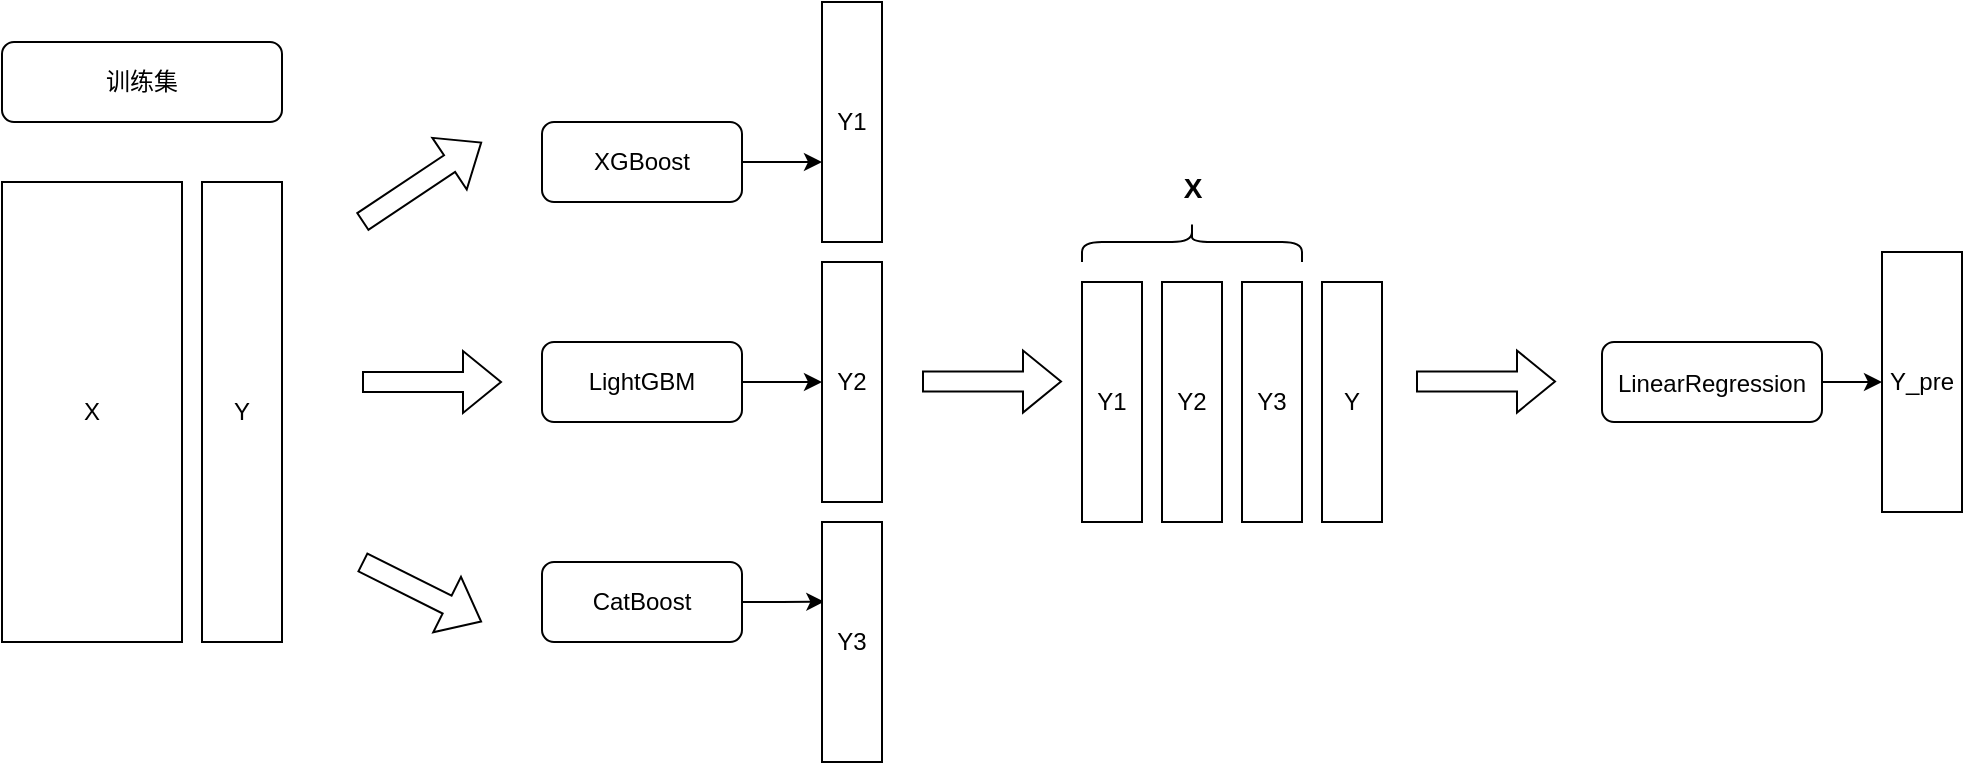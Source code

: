 <mxfile version="20.8.0" type="github">
  <diagram id="m4bZhgMgDNycF2D5sX4h" name="第 1 页">
    <mxGraphModel dx="1221" dy="733" grid="1" gridSize="10" guides="1" tooltips="1" connect="1" arrows="1" fold="1" page="1" pageScale="1" pageWidth="827" pageHeight="1169" math="0" shadow="0">
      <root>
        <mxCell id="0" />
        <mxCell id="1" parent="0" />
        <mxCell id="a7oZwAb7tFa-syhKgHfZ-2" value="训练集" style="rounded=1;whiteSpace=wrap;html=1;" vertex="1" parent="1">
          <mxGeometry x="50" y="200" width="140" height="40" as="geometry" />
        </mxCell>
        <mxCell id="a7oZwAb7tFa-syhKgHfZ-3" value="X" style="rounded=0;whiteSpace=wrap;html=1;" vertex="1" parent="1">
          <mxGeometry x="50" y="270" width="90" height="230" as="geometry" />
        </mxCell>
        <mxCell id="a7oZwAb7tFa-syhKgHfZ-4" value="Y" style="rounded=0;whiteSpace=wrap;html=1;" vertex="1" parent="1">
          <mxGeometry x="150" y="270" width="40" height="230" as="geometry" />
        </mxCell>
        <mxCell id="a7oZwAb7tFa-syhKgHfZ-5" value="" style="shape=flexArrow;endArrow=classic;html=1;rounded=0;" edge="1" parent="1">
          <mxGeometry width="50" height="50" relative="1" as="geometry">
            <mxPoint x="230" y="290" as="sourcePoint" />
            <mxPoint x="290" y="250" as="targetPoint" />
          </mxGeometry>
        </mxCell>
        <mxCell id="a7oZwAb7tFa-syhKgHfZ-6" value="" style="shape=flexArrow;endArrow=classic;html=1;rounded=0;" edge="1" parent="1">
          <mxGeometry width="50" height="50" relative="1" as="geometry">
            <mxPoint x="230" y="370" as="sourcePoint" />
            <mxPoint x="300" y="370" as="targetPoint" />
          </mxGeometry>
        </mxCell>
        <mxCell id="a7oZwAb7tFa-syhKgHfZ-8" value="" style="shape=flexArrow;endArrow=classic;html=1;rounded=0;" edge="1" parent="1">
          <mxGeometry width="50" height="50" relative="1" as="geometry">
            <mxPoint x="230" y="460" as="sourcePoint" />
            <mxPoint x="290" y="490" as="targetPoint" />
          </mxGeometry>
        </mxCell>
        <mxCell id="a7oZwAb7tFa-syhKgHfZ-24" value="" style="edgeStyle=orthogonalEdgeStyle;rounded=0;orthogonalLoop=1;jettySize=auto;html=1;entryX=0;entryY=0.5;entryDx=0;entryDy=0;" edge="1" parent="1" source="a7oZwAb7tFa-syhKgHfZ-10" target="a7oZwAb7tFa-syhKgHfZ-20">
          <mxGeometry relative="1" as="geometry" />
        </mxCell>
        <mxCell id="a7oZwAb7tFa-syhKgHfZ-10" value="LightGBM" style="rounded=1;whiteSpace=wrap;html=1;" vertex="1" parent="1">
          <mxGeometry x="320" y="350" width="100" height="40" as="geometry" />
        </mxCell>
        <mxCell id="a7oZwAb7tFa-syhKgHfZ-23" value="" style="edgeStyle=orthogonalEdgeStyle;rounded=0;orthogonalLoop=1;jettySize=auto;html=1;" edge="1" parent="1" source="a7oZwAb7tFa-syhKgHfZ-11" target="a7oZwAb7tFa-syhKgHfZ-19">
          <mxGeometry relative="1" as="geometry">
            <Array as="points">
              <mxPoint x="470" y="260" />
              <mxPoint x="470" y="260" />
            </Array>
          </mxGeometry>
        </mxCell>
        <mxCell id="a7oZwAb7tFa-syhKgHfZ-11" value="XGBoost" style="rounded=1;whiteSpace=wrap;html=1;" vertex="1" parent="1">
          <mxGeometry x="320" y="240" width="100" height="40" as="geometry" />
        </mxCell>
        <mxCell id="a7oZwAb7tFa-syhKgHfZ-25" value="" style="edgeStyle=orthogonalEdgeStyle;rounded=0;orthogonalLoop=1;jettySize=auto;html=1;entryX=0.039;entryY=0.332;entryDx=0;entryDy=0;entryPerimeter=0;" edge="1" parent="1" source="a7oZwAb7tFa-syhKgHfZ-12" target="a7oZwAb7tFa-syhKgHfZ-21">
          <mxGeometry relative="1" as="geometry" />
        </mxCell>
        <mxCell id="a7oZwAb7tFa-syhKgHfZ-12" value="CatBoost" style="rounded=1;whiteSpace=wrap;html=1;" vertex="1" parent="1">
          <mxGeometry x="320" y="460" width="100" height="40" as="geometry" />
        </mxCell>
        <mxCell id="a7oZwAb7tFa-syhKgHfZ-19" value="Y1" style="rounded=0;whiteSpace=wrap;html=1;" vertex="1" parent="1">
          <mxGeometry x="460" y="180" width="30" height="120" as="geometry" />
        </mxCell>
        <mxCell id="a7oZwAb7tFa-syhKgHfZ-20" value="Y2" style="rounded=0;whiteSpace=wrap;html=1;" vertex="1" parent="1">
          <mxGeometry x="460" y="310" width="30" height="120" as="geometry" />
        </mxCell>
        <mxCell id="a7oZwAb7tFa-syhKgHfZ-21" value="Y3" style="rounded=0;whiteSpace=wrap;html=1;" vertex="1" parent="1">
          <mxGeometry x="460" y="440" width="30" height="120" as="geometry" />
        </mxCell>
        <mxCell id="a7oZwAb7tFa-syhKgHfZ-26" value="" style="shape=flexArrow;endArrow=classic;html=1;rounded=0;" edge="1" parent="1">
          <mxGeometry width="50" height="50" relative="1" as="geometry">
            <mxPoint x="510" y="369.76" as="sourcePoint" />
            <mxPoint x="580" y="369.76" as="targetPoint" />
          </mxGeometry>
        </mxCell>
        <mxCell id="a7oZwAb7tFa-syhKgHfZ-43" value="" style="edgeStyle=orthogonalEdgeStyle;rounded=0;orthogonalLoop=1;jettySize=auto;html=1;fontFamily=Helvetica;fontSize=14;fontColor=#030303;" edge="1" parent="1" source="a7oZwAb7tFa-syhKgHfZ-29" target="a7oZwAb7tFa-syhKgHfZ-42">
          <mxGeometry relative="1" as="geometry" />
        </mxCell>
        <mxCell id="a7oZwAb7tFa-syhKgHfZ-29" value="&lt;div style=&quot;background-color: rgb(255, 255, 255); font-weight: normal; font-size: 14px; line-height: 19px;&quot;&gt;&lt;div&gt;&lt;font style=&quot;font-size: 12px;&quot; face=&quot;Helvetica&quot; color=&quot;#030303&quot;&gt;LinearRegression&lt;/font&gt;&lt;/div&gt;&lt;/div&gt;" style="rounded=1;whiteSpace=wrap;html=1;" vertex="1" parent="1">
          <mxGeometry x="850" y="350" width="110" height="40" as="geometry" />
        </mxCell>
        <mxCell id="a7oZwAb7tFa-syhKgHfZ-30" value="Y1" style="rounded=0;whiteSpace=wrap;html=1;" vertex="1" parent="1">
          <mxGeometry x="590" y="320" width="30" height="120" as="geometry" />
        </mxCell>
        <mxCell id="a7oZwAb7tFa-syhKgHfZ-31" value="Y2" style="rounded=0;whiteSpace=wrap;html=1;" vertex="1" parent="1">
          <mxGeometry x="630" y="320" width="30" height="120" as="geometry" />
        </mxCell>
        <mxCell id="a7oZwAb7tFa-syhKgHfZ-32" value="Y3" style="rounded=0;whiteSpace=wrap;html=1;" vertex="1" parent="1">
          <mxGeometry x="670" y="320" width="30" height="120" as="geometry" />
        </mxCell>
        <mxCell id="a7oZwAb7tFa-syhKgHfZ-33" value="Y" style="rounded=0;whiteSpace=wrap;html=1;" vertex="1" parent="1">
          <mxGeometry x="710" y="320" width="30" height="120" as="geometry" />
        </mxCell>
        <mxCell id="a7oZwAb7tFa-syhKgHfZ-36" value="" style="shape=curlyBracket;whiteSpace=wrap;html=1;rounded=1;flipH=1;labelPosition=right;verticalLabelPosition=middle;align=left;verticalAlign=middle;fontFamily=Helvetica;fontSize=12;fontColor=#030303;rotation=-90;" vertex="1" parent="1">
          <mxGeometry x="635" y="245" width="20" height="110" as="geometry" />
        </mxCell>
        <mxCell id="a7oZwAb7tFa-syhKgHfZ-37" value="&lt;font style=&quot;font-size: 14px;&quot;&gt;X&lt;/font&gt;" style="text;strokeColor=none;fillColor=none;html=1;fontSize=24;fontStyle=1;verticalAlign=middle;align=center;fontFamily=Helvetica;fontColor=#030303;" vertex="1" parent="1">
          <mxGeometry x="595" y="255" width="100" height="30" as="geometry" />
        </mxCell>
        <mxCell id="a7oZwAb7tFa-syhKgHfZ-38" value="" style="shape=flexArrow;endArrow=classic;html=1;rounded=0;" edge="1" parent="1">
          <mxGeometry x="1" y="-10" width="50" height="50" relative="1" as="geometry">
            <mxPoint x="757" y="369.76" as="sourcePoint" />
            <mxPoint x="827" y="369.76" as="targetPoint" />
            <mxPoint x="10" y="-10" as="offset" />
          </mxGeometry>
        </mxCell>
        <mxCell id="a7oZwAb7tFa-syhKgHfZ-42" value="Y_pre" style="rounded=0;whiteSpace=wrap;html=1;" vertex="1" parent="1">
          <mxGeometry x="990" y="305" width="40" height="130" as="geometry" />
        </mxCell>
      </root>
    </mxGraphModel>
  </diagram>
</mxfile>
